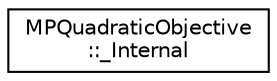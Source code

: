 digraph "Graphical Class Hierarchy"
{
 // LATEX_PDF_SIZE
  edge [fontname="Helvetica",fontsize="10",labelfontname="Helvetica",labelfontsize="10"];
  node [fontname="Helvetica",fontsize="10",shape=record];
  rankdir="LR";
  Node0 [label="MPQuadraticObjective\l::_Internal",height=0.2,width=0.4,color="black", fillcolor="white", style="filled",URL="$classoperations__research_1_1_m_p_quadratic_objective_1_1___internal.html",tooltip=" "];
}
